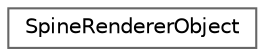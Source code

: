digraph "类继承关系图"
{
 // LATEX_PDF_SIZE
  bgcolor="transparent";
  edge [fontname=Helvetica,fontsize=10,labelfontname=Helvetica,labelfontsize=10];
  node [fontname=Helvetica,fontsize=10,shape=box,height=0.2,width=0.4];
  rankdir="LR";
  Node0 [id="Node000000",label="SpineRendererObject",height=0.2,width=0.4,color="grey40", fillcolor="white", style="filled",URL="$struct_spine_renderer_object.html",tooltip=" "];
}
